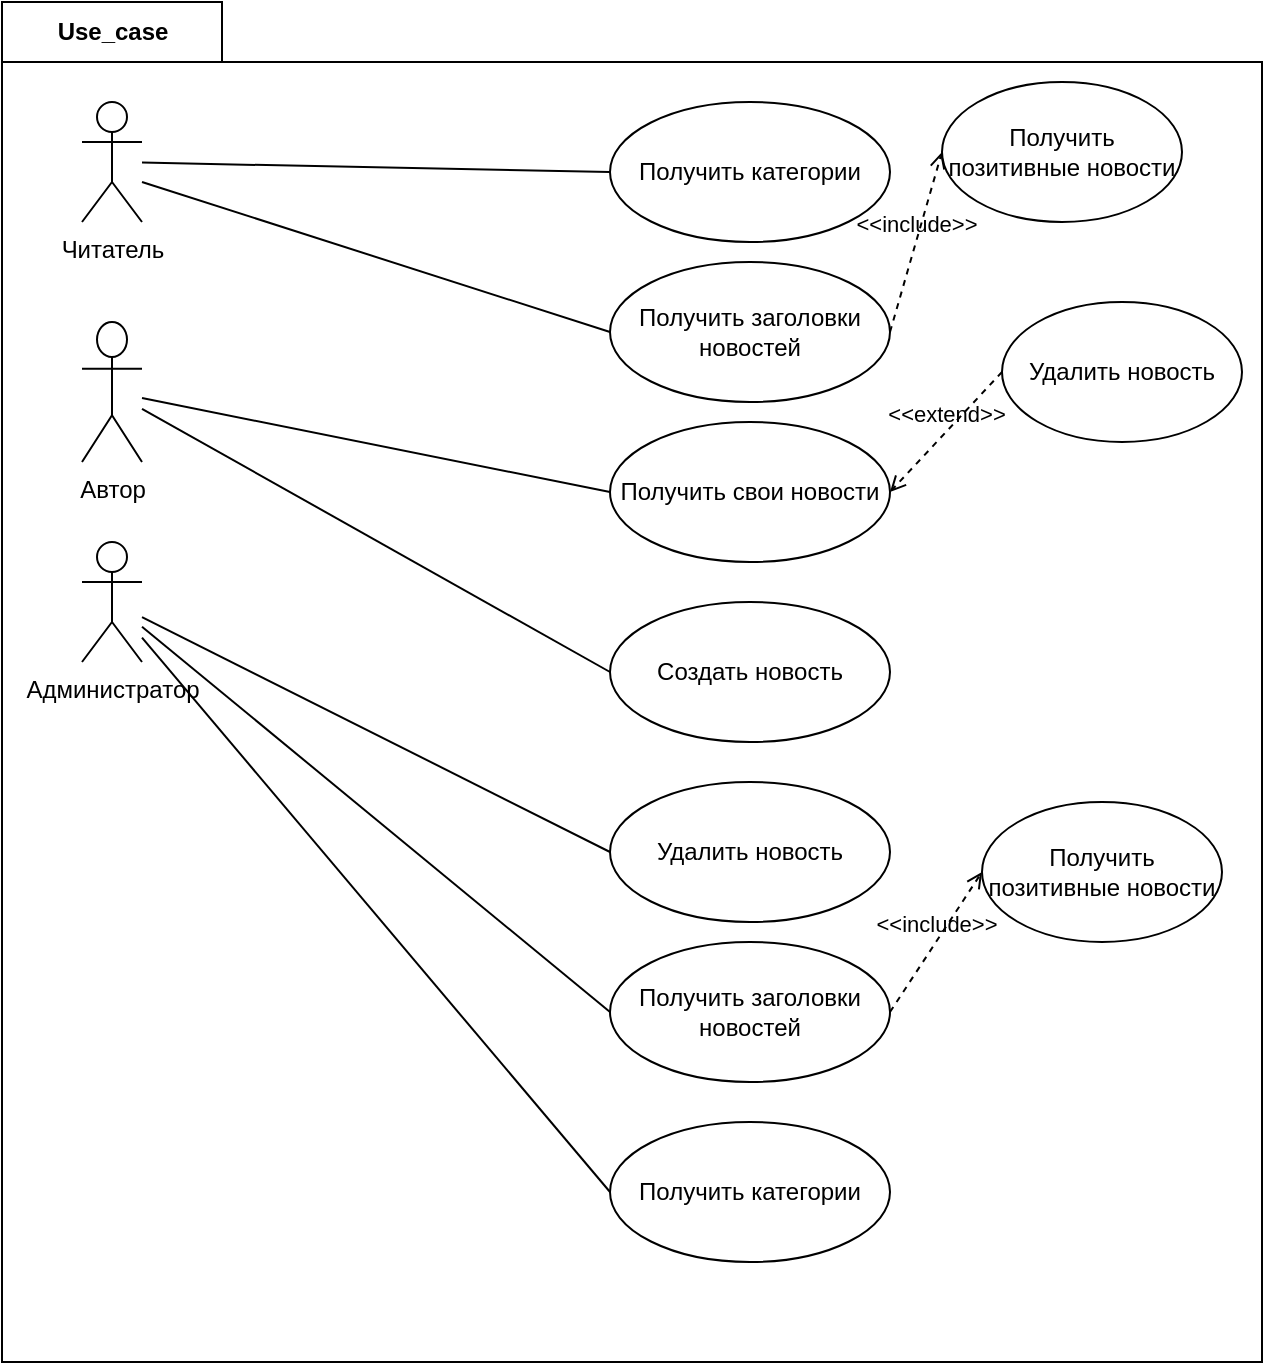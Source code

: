 <mxfile version="15.7.3" type="device"><diagram id="_lv2YzJFRALqv15vRxPc" name="Page-1"><mxGraphModel dx="686" dy="777" grid="1" gridSize="10" guides="1" tooltips="1" connect="1" arrows="1" fold="1" page="1" pageScale="1" pageWidth="827" pageHeight="1169" math="0" shadow="0"><root><mxCell id="0"/><mxCell id="1" parent="0"/><mxCell id="Jv_x-QtEIiJZSkmWIgTd-5" value="Use_case" style="shape=folder;fontStyle=1;tabWidth=110;tabHeight=30;tabPosition=left;html=1;boundedLbl=1;labelInHeader=1;container=1;collapsible=0;recursiveResize=0;" vertex="1" parent="1"><mxGeometry x="70" y="70" width="630" height="680" as="geometry"/></mxCell><mxCell id="Jv_x-QtEIiJZSkmWIgTd-2" value="Читатель&lt;br&gt;" style="shape=umlActor;verticalLabelPosition=bottom;verticalAlign=top;html=1;outlineConnect=0;" vertex="1" parent="Jv_x-QtEIiJZSkmWIgTd-5"><mxGeometry x="40" y="50" width="30" height="60" as="geometry"/></mxCell><mxCell id="Jv_x-QtEIiJZSkmWIgTd-3" value="Автор&lt;br&gt;" style="shape=umlActor;verticalLabelPosition=bottom;verticalAlign=top;html=1;outlineConnect=0;" vertex="1" parent="Jv_x-QtEIiJZSkmWIgTd-5"><mxGeometry x="40" y="160" width="30" height="70" as="geometry"/></mxCell><mxCell id="Jv_x-QtEIiJZSkmWIgTd-9" value="Администратор" style="shape=umlActor;verticalLabelPosition=bottom;verticalAlign=top;html=1;outlineConnect=0;" vertex="1" parent="Jv_x-QtEIiJZSkmWIgTd-5"><mxGeometry x="40" y="270" width="30" height="60" as="geometry"/></mxCell><mxCell id="Jv_x-QtEIiJZSkmWIgTd-10" value="Получить категории" style="ellipse;whiteSpace=wrap;html=1;" vertex="1" parent="Jv_x-QtEIiJZSkmWIgTd-5"><mxGeometry x="304" y="50" width="140" height="70" as="geometry"/></mxCell><mxCell id="Jv_x-QtEIiJZSkmWIgTd-11" value="Получить заголовки новостей" style="ellipse;whiteSpace=wrap;html=1;" vertex="1" parent="Jv_x-QtEIiJZSkmWIgTd-5"><mxGeometry x="304" y="130" width="140" height="70" as="geometry"/></mxCell><mxCell id="Jv_x-QtEIiJZSkmWIgTd-12" value="Удалить новость" style="ellipse;whiteSpace=wrap;html=1;" vertex="1" parent="Jv_x-QtEIiJZSkmWIgTd-5"><mxGeometry x="304" y="390" width="140" height="70" as="geometry"/></mxCell><mxCell id="Jv_x-QtEIiJZSkmWIgTd-13" value="Создать новость" style="ellipse;whiteSpace=wrap;html=1;" vertex="1" parent="Jv_x-QtEIiJZSkmWIgTd-5"><mxGeometry x="304" y="300" width="140" height="70" as="geometry"/></mxCell><mxCell id="Jv_x-QtEIiJZSkmWIgTd-14" value="Получить свои новости" style="ellipse;whiteSpace=wrap;html=1;" vertex="1" parent="Jv_x-QtEIiJZSkmWIgTd-5"><mxGeometry x="304" y="210" width="140" height="70" as="geometry"/></mxCell><mxCell id="Jv_x-QtEIiJZSkmWIgTd-20" value="" style="endArrow=none;html=1;rounded=0;entryX=0;entryY=0.5;entryDx=0;entryDy=0;" edge="1" parent="Jv_x-QtEIiJZSkmWIgTd-5" source="Jv_x-QtEIiJZSkmWIgTd-2" target="Jv_x-QtEIiJZSkmWIgTd-10"><mxGeometry width="50" height="50" relative="1" as="geometry"><mxPoint x="90" y="80" as="sourcePoint"/><mxPoint x="120" y="50" as="targetPoint"/></mxGeometry></mxCell><mxCell id="Jv_x-QtEIiJZSkmWIgTd-23" value="" style="endArrow=none;html=1;rounded=0;entryX=0;entryY=0.5;entryDx=0;entryDy=0;" edge="1" parent="Jv_x-QtEIiJZSkmWIgTd-5" target="Jv_x-QtEIiJZSkmWIgTd-11"><mxGeometry width="50" height="50" relative="1" as="geometry"><mxPoint x="70" y="90" as="sourcePoint"/><mxPoint x="220" y="160" as="targetPoint"/></mxGeometry></mxCell><mxCell id="Jv_x-QtEIiJZSkmWIgTd-24" value="Получить позитивные новости" style="ellipse;whiteSpace=wrap;html=1;" vertex="1" parent="Jv_x-QtEIiJZSkmWIgTd-5"><mxGeometry x="470" y="40" width="120" height="70" as="geometry"/></mxCell><mxCell id="Jv_x-QtEIiJZSkmWIgTd-27" value="&amp;lt;&amp;lt;include&amp;gt;&amp;gt;" style="html=1;verticalAlign=bottom;labelBackgroundColor=none;endArrow=open;endFill=0;dashed=1;rounded=0;entryX=0;entryY=0.5;entryDx=0;entryDy=0;exitX=1;exitY=0.5;exitDx=0;exitDy=0;" edge="1" parent="Jv_x-QtEIiJZSkmWIgTd-5" source="Jv_x-QtEIiJZSkmWIgTd-11" target="Jv_x-QtEIiJZSkmWIgTd-24"><mxGeometry width="160" relative="1" as="geometry"><mxPoint x="444" y="244.5" as="sourcePoint"/><mxPoint x="604" y="244.5" as="targetPoint"/></mxGeometry></mxCell><mxCell id="Jv_x-QtEIiJZSkmWIgTd-28" value="" style="endArrow=none;html=1;rounded=0;entryX=0;entryY=0.5;entryDx=0;entryDy=0;" edge="1" parent="Jv_x-QtEIiJZSkmWIgTd-5" source="Jv_x-QtEIiJZSkmWIgTd-3" target="Jv_x-QtEIiJZSkmWIgTd-14"><mxGeometry width="50" height="50" relative="1" as="geometry"><mxPoint x="280" y="350" as="sourcePoint"/><mxPoint x="330" y="300" as="targetPoint"/></mxGeometry></mxCell><mxCell id="Jv_x-QtEIiJZSkmWIgTd-29" value="" style="endArrow=none;html=1;rounded=0;entryX=0;entryY=0.5;entryDx=0;entryDy=0;" edge="1" parent="Jv_x-QtEIiJZSkmWIgTd-5" source="Jv_x-QtEIiJZSkmWIgTd-3" target="Jv_x-QtEIiJZSkmWIgTd-13"><mxGeometry width="50" height="50" relative="1" as="geometry"><mxPoint x="280" y="350" as="sourcePoint"/><mxPoint x="330" y="300" as="targetPoint"/></mxGeometry></mxCell><mxCell id="Jv_x-QtEIiJZSkmWIgTd-31" value="" style="endArrow=none;html=1;rounded=0;entryX=0;entryY=0.5;entryDx=0;entryDy=0;" edge="1" parent="Jv_x-QtEIiJZSkmWIgTd-5" source="Jv_x-QtEIiJZSkmWIgTd-9" target="Jv_x-QtEIiJZSkmWIgTd-39"><mxGeometry width="50" height="50" relative="1" as="geometry"><mxPoint x="70" y="310" as="sourcePoint"/><mxPoint x="120" y="260" as="targetPoint"/></mxGeometry></mxCell><mxCell id="Jv_x-QtEIiJZSkmWIgTd-32" value="" style="endArrow=none;html=1;rounded=0;entryX=0;entryY=0.5;entryDx=0;entryDy=0;" edge="1" parent="Jv_x-QtEIiJZSkmWIgTd-5" source="Jv_x-QtEIiJZSkmWIgTd-9" target="Jv_x-QtEIiJZSkmWIgTd-12"><mxGeometry width="50" height="50" relative="1" as="geometry"><mxPoint x="80" y="310" as="sourcePoint"/><mxPoint x="130" y="260" as="targetPoint"/></mxGeometry></mxCell><mxCell id="Jv_x-QtEIiJZSkmWIgTd-33" value="" style="endArrow=none;html=1;rounded=0;entryX=0;entryY=0.5;entryDx=0;entryDy=0;" edge="1" parent="Jv_x-QtEIiJZSkmWIgTd-5" source="Jv_x-QtEIiJZSkmWIgTd-9" target="Jv_x-QtEIiJZSkmWIgTd-36"><mxGeometry width="50" height="50" relative="1" as="geometry"><mxPoint x="100" y="330" as="sourcePoint"/><mxPoint x="150" y="280" as="targetPoint"/></mxGeometry></mxCell><mxCell id="Jv_x-QtEIiJZSkmWIgTd-34" value="&amp;lt;&amp;lt;extend&amp;gt;&amp;gt;" style="html=1;verticalAlign=bottom;labelBackgroundColor=none;endArrow=open;endFill=0;dashed=1;rounded=0;entryX=1;entryY=0.5;entryDx=0;entryDy=0;exitX=0;exitY=0.5;exitDx=0;exitDy=0;" edge="1" parent="Jv_x-QtEIiJZSkmWIgTd-5" source="Jv_x-QtEIiJZSkmWIgTd-35" target="Jv_x-QtEIiJZSkmWIgTd-14"><mxGeometry width="160" relative="1" as="geometry"><mxPoint x="460" y="310" as="sourcePoint"/><mxPoint x="620" y="310" as="targetPoint"/></mxGeometry></mxCell><mxCell id="Jv_x-QtEIiJZSkmWIgTd-35" value="Удалить новость" style="ellipse;whiteSpace=wrap;html=1;" vertex="1" parent="Jv_x-QtEIiJZSkmWIgTd-5"><mxGeometry x="500" y="150" width="120" height="70" as="geometry"/></mxCell><mxCell id="Jv_x-QtEIiJZSkmWIgTd-36" value="Получить заголовки новостей" style="ellipse;whiteSpace=wrap;html=1;" vertex="1" parent="Jv_x-QtEIiJZSkmWIgTd-5"><mxGeometry x="304" y="470" width="140" height="70" as="geometry"/></mxCell><mxCell id="Jv_x-QtEIiJZSkmWIgTd-37" value="Получить позитивные новости" style="ellipse;whiteSpace=wrap;html=1;" vertex="1" parent="Jv_x-QtEIiJZSkmWIgTd-5"><mxGeometry x="490" y="400" width="120" height="70" as="geometry"/></mxCell><mxCell id="Jv_x-QtEIiJZSkmWIgTd-38" value="&amp;lt;&amp;lt;include&amp;gt;&amp;gt;" style="html=1;verticalAlign=bottom;labelBackgroundColor=none;endArrow=open;endFill=0;dashed=1;rounded=0;entryX=0;entryY=0.5;entryDx=0;entryDy=0;exitX=1;exitY=0.5;exitDx=0;exitDy=0;" edge="1" parent="Jv_x-QtEIiJZSkmWIgTd-5" source="Jv_x-QtEIiJZSkmWIgTd-36" target="Jv_x-QtEIiJZSkmWIgTd-37"><mxGeometry width="160" relative="1" as="geometry"><mxPoint x="374" y="514.5" as="sourcePoint"/><mxPoint x="534" y="514.5" as="targetPoint"/></mxGeometry></mxCell><mxCell id="Jv_x-QtEIiJZSkmWIgTd-39" value="Получить категории" style="ellipse;whiteSpace=wrap;html=1;" vertex="1" parent="Jv_x-QtEIiJZSkmWIgTd-5"><mxGeometry x="304" y="560" width="140" height="70" as="geometry"/></mxCell></root></mxGraphModel></diagram></mxfile>